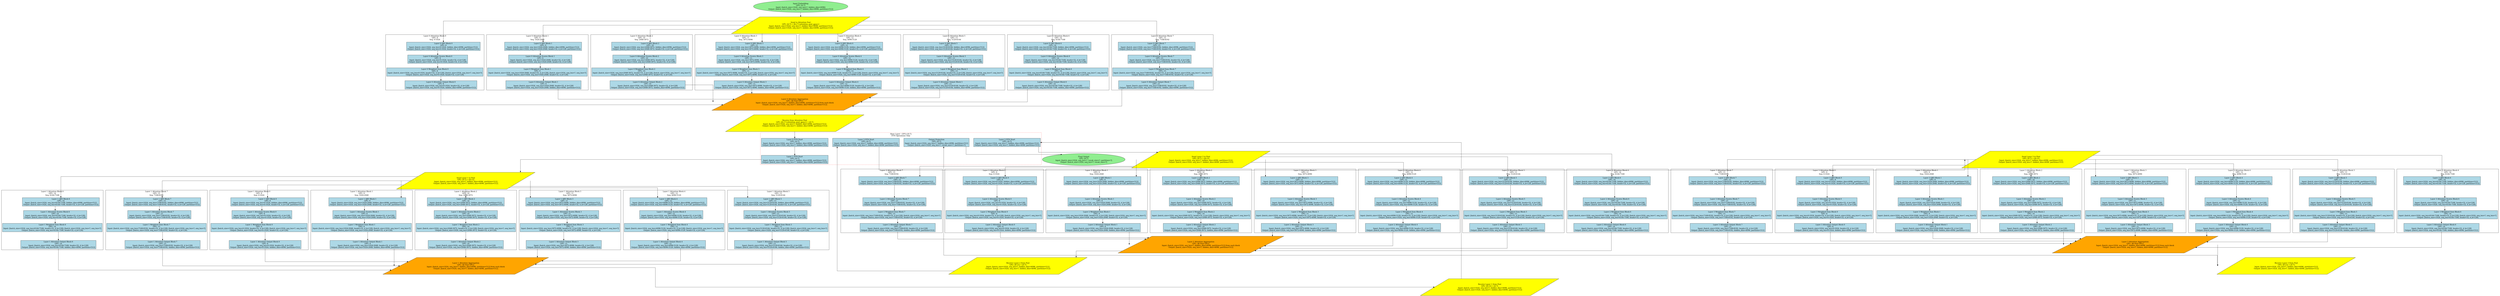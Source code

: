 // FA Pool 4-Layer Transformer\nSeq Len: 8192, Pool GPUs: 8
digraph fa_pool_transformer {
	graph [nodesep=0.5 rankdir=TB splines=ortho]
	node [fillcolor=lightblue shape=rectangle style=filled]
	input [label="Input Embedding\nGPU: [0-7]\nInput: [batch_size=1024, seq_len=?, hidden_dim=4096]\nOutput: [batch_size=1024, seq_len=?, hidden_dim=4096, partition=512]" fillcolor=lightgreen shape=ellipse]
	subgraph cluster_base {
		color=red label="Base Layer - GPUs [0-7]\nFFN Operations Only" style=dashed
		layer0_ffn_start [label="Layer 0 FFN Start\nGPU: [0-7]\nInput: [batch_size=1024, seq_len=?, hidden_dim=4096, partition=512]\nOutput: [batch_size=1024, seq_len=?, hidden_dim=4096, partition=512]"]
		layer1_ffn_start [label="Layer 1 FFN Start\nGPU: [0-7]\nInput: [batch_size=1024, seq_len=?, hidden_dim=4096, partition=512]\nOutput: [batch_size=1024, seq_len=?, hidden_dim=4096, partition=512]"]
		layer2_ffn_start [label="Layer 2 FFN Start\nGPU: [0-7]\nInput: [batch_size=1024, seq_len=?, hidden_dim=4096, partition=512]\nOutput: [batch_size=1024, seq_len=?, hidden_dim=4096, partition=512]"]
		layer3_ffn_start [label="Layer 3 FFN Start\nGPU: [0-7]\nInput: [batch_size=1024, seq_len=?, hidden_dim=4096, partition=512]\nOutput: [batch_size=1024, seq_len=?, hidden_dim=4096, partition=512]"]
		output_proj [label="Output Projection\nGPU: [0-7]\nInput: [batch_size=1024, seq_len=?, hidden_dim=4096, partition=512]\nOutput: [batch_size=1024, seq_len=?, vocab_size=?, partition=?]"]
	}
	send_to_pool [label="Send to Attention Pool\nGPU: [0-7] → [8-{7+attention_pool_gpus}]\nInput: [batch_size=1024, seq_len=?, hidden_dim=4096, partition=512]\nOutput: [batch_size=1024, seq_len=?, hidden_dim=4096, partition=512]" fillcolor=yellow shape=parallelogram]
	recv_from_pool [label="Receive from Attention Pool\nGPU: [8-{7+attention_pool_gpus}] → [0-7]\nInput: [batch_size=1024, seq_len=?, hidden_dim=4096, partition=512]\nOutput: [batch_size=1024, seq_len=?, hidden_dim=4096, partition=512]" fillcolor=yellow shape=parallelogram]
	subgraph cluster_layer0_attn_0 {
		label="Layer 0 Attention Block 0\nGPU: 8\nSeq: 0-1024"
		layer0_attn_qkv_0 [label="Layer 0 QKV Block 0\nGPU: 8\nInput: [batch_size=1024, seq_len=0-1024, hidden_dim=4096, partition=512]\nOutput: [batch_size=1024, seq_len=0-1024, heads=32, d_k=128, partition=512]"]
		layer0_attn_scores_0 [label="Layer 0 Attention Scores Block 0\nGPU: 8\nInput: [batch_size=1024, seq_len=0-1024, heads=32, d_k=128]\nOutput: [batch_size=1024, seq_len=0-1024, heads=32, d_k=128]"]
		layer0_attn_weighted_0 [label="Layer 0 Weighted Sum Block 0\nGPU: 8\nInput: [batch_size=1024, seq_len=0-1024, heads=32, d_k=128], [batch_size=1024, seq_len=?, seq_len=?]\nOutput: [batch_size=1024, seq_len=0-1024, heads=32, d_k=128]"]
		layer0_attn_out_0 [label="Layer 0 Attention Output Block 0\nGPU: 8\nInput: [batch_size=1024, seq_len=0-1024, heads=32, d_k=128]\nOutput: [batch_size=1024, seq_len=0-1024, hidden_dim=4096, partition=512]"]
	}
	subgraph cluster_layer0_attn_1 {
		label="Layer 0 Attention Block 1\nGPU: 9\nSeq: 1024-2048"
		layer0_attn_qkv_1 [label="Layer 0 QKV Block 1\nGPU: 9\nInput: [batch_size=1024, seq_len=1024-2048, hidden_dim=4096, partition=512]\nOutput: [batch_size=1024, seq_len=1024-2048, heads=32, d_k=128, partition=512]"]
		layer0_attn_scores_1 [label="Layer 0 Attention Scores Block 1\nGPU: 9\nInput: [batch_size=1024, seq_len=1024-2048, heads=32, d_k=128]\nOutput: [batch_size=1024, seq_len=1024-2048, heads=32, d_k=128]"]
		layer0_attn_weighted_1 [label="Layer 0 Weighted Sum Block 1\nGPU: 9\nInput: [batch_size=1024, seq_len=1024-2048, heads=32, d_k=128], [batch_size=1024, seq_len=?, seq_len=?]\nOutput: [batch_size=1024, seq_len=1024-2048, heads=32, d_k=128]"]
		layer0_attn_out_1 [label="Layer 0 Attention Output Block 1\nGPU: 9\nInput: [batch_size=1024, seq_len=1024-2048, heads=32, d_k=128]\nOutput: [batch_size=1024, seq_len=1024-2048, hidden_dim=4096, partition=512]"]
	}
	subgraph cluster_layer0_attn_2 {
		label="Layer 0 Attention Block 2\nGPU: 10\nSeq: 2048-3072"
		layer0_attn_qkv_2 [label="Layer 0 QKV Block 2\nGPU: 10\nInput: [batch_size=1024, seq_len=2048-3072, hidden_dim=4096, partition=512]\nOutput: [batch_size=1024, seq_len=2048-3072, heads=32, d_k=128, partition=512]"]
		layer0_attn_scores_2 [label="Layer 0 Attention Scores Block 2\nGPU: 10\nInput: [batch_size=1024, seq_len=2048-3072, heads=32, d_k=128]\nOutput: [batch_size=1024, seq_len=2048-3072, heads=32, d_k=128]"]
		layer0_attn_weighted_2 [label="Layer 0 Weighted Sum Block 2\nGPU: 10\nInput: [batch_size=1024, seq_len=2048-3072, heads=32, d_k=128], [batch_size=1024, seq_len=?, seq_len=?]\nOutput: [batch_size=1024, seq_len=2048-3072, heads=32, d_k=128]"]
		layer0_attn_out_2 [label="Layer 0 Attention Output Block 2\nGPU: 10\nInput: [batch_size=1024, seq_len=2048-3072, heads=32, d_k=128]\nOutput: [batch_size=1024, seq_len=2048-3072, hidden_dim=4096, partition=512]"]
	}
	subgraph cluster_layer0_attn_3 {
		label="Layer 0 Attention Block 3\nGPU: 11\nSeq: 3072-4096"
		layer0_attn_qkv_3 [label="Layer 0 QKV Block 3\nGPU: 11\nInput: [batch_size=1024, seq_len=3072-4096, hidden_dim=4096, partition=512]\nOutput: [batch_size=1024, seq_len=3072-4096, heads=32, d_k=128, partition=512]"]
		layer0_attn_scores_3 [label="Layer 0 Attention Scores Block 3\nGPU: 11\nInput: [batch_size=1024, seq_len=3072-4096, heads=32, d_k=128]\nOutput: [batch_size=1024, seq_len=3072-4096, heads=32, d_k=128]"]
		layer0_attn_weighted_3 [label="Layer 0 Weighted Sum Block 3\nGPU: 11\nInput: [batch_size=1024, seq_len=3072-4096, heads=32, d_k=128], [batch_size=1024, seq_len=?, seq_len=?]\nOutput: [batch_size=1024, seq_len=3072-4096, heads=32, d_k=128]"]
		layer0_attn_out_3 [label="Layer 0 Attention Output Block 3\nGPU: 11\nInput: [batch_size=1024, seq_len=3072-4096, heads=32, d_k=128]\nOutput: [batch_size=1024, seq_len=3072-4096, hidden_dim=4096, partition=512]"]
	}
	subgraph cluster_layer0_attn_4 {
		label="Layer 0 Attention Block 4\nGPU: 12\nSeq: 4096-5120"
		layer0_attn_qkv_4 [label="Layer 0 QKV Block 4\nGPU: 12\nInput: [batch_size=1024, seq_len=4096-5120, hidden_dim=4096, partition=512]\nOutput: [batch_size=1024, seq_len=4096-5120, heads=32, d_k=128, partition=512]"]
		layer0_attn_scores_4 [label="Layer 0 Attention Scores Block 4\nGPU: 12\nInput: [batch_size=1024, seq_len=4096-5120, heads=32, d_k=128]\nOutput: [batch_size=1024, seq_len=4096-5120, heads=32, d_k=128]"]
		layer0_attn_weighted_4 [label="Layer 0 Weighted Sum Block 4\nGPU: 12\nInput: [batch_size=1024, seq_len=4096-5120, heads=32, d_k=128], [batch_size=1024, seq_len=?, seq_len=?]\nOutput: [batch_size=1024, seq_len=4096-5120, heads=32, d_k=128]"]
		layer0_attn_out_4 [label="Layer 0 Attention Output Block 4\nGPU: 12\nInput: [batch_size=1024, seq_len=4096-5120, heads=32, d_k=128]\nOutput: [batch_size=1024, seq_len=4096-5120, hidden_dim=4096, partition=512]"]
	}
	subgraph cluster_layer0_attn_5 {
		label="Layer 0 Attention Block 5\nGPU: 13\nSeq: 5120-6144"
		layer0_attn_qkv_5 [label="Layer 0 QKV Block 5\nGPU: 13\nInput: [batch_size=1024, seq_len=5120-6144, hidden_dim=4096, partition=512]\nOutput: [batch_size=1024, seq_len=5120-6144, heads=32, d_k=128, partition=512]"]
		layer0_attn_scores_5 [label="Layer 0 Attention Scores Block 5\nGPU: 13\nInput: [batch_size=1024, seq_len=5120-6144, heads=32, d_k=128]\nOutput: [batch_size=1024, seq_len=5120-6144, heads=32, d_k=128]"]
		layer0_attn_weighted_5 [label="Layer 0 Weighted Sum Block 5\nGPU: 13\nInput: [batch_size=1024, seq_len=5120-6144, heads=32, d_k=128], [batch_size=1024, seq_len=?, seq_len=?]\nOutput: [batch_size=1024, seq_len=5120-6144, heads=32, d_k=128]"]
		layer0_attn_out_5 [label="Layer 0 Attention Output Block 5\nGPU: 13\nInput: [batch_size=1024, seq_len=5120-6144, heads=32, d_k=128]\nOutput: [batch_size=1024, seq_len=5120-6144, hidden_dim=4096, partition=512]"]
	}
	subgraph cluster_layer0_attn_6 {
		label="Layer 0 Attention Block 6\nGPU: 14\nSeq: 6144-7168"
		layer0_attn_qkv_6 [label="Layer 0 QKV Block 6\nGPU: 14\nInput: [batch_size=1024, seq_len=6144-7168, hidden_dim=4096, partition=512]\nOutput: [batch_size=1024, seq_len=6144-7168, heads=32, d_k=128, partition=512]"]
		layer0_attn_scores_6 [label="Layer 0 Attention Scores Block 6\nGPU: 14\nInput: [batch_size=1024, seq_len=6144-7168, heads=32, d_k=128]\nOutput: [batch_size=1024, seq_len=6144-7168, heads=32, d_k=128]"]
		layer0_attn_weighted_6 [label="Layer 0 Weighted Sum Block 6\nGPU: 14\nInput: [batch_size=1024, seq_len=6144-7168, heads=32, d_k=128], [batch_size=1024, seq_len=?, seq_len=?]\nOutput: [batch_size=1024, seq_len=6144-7168, heads=32, d_k=128]"]
		layer0_attn_out_6 [label="Layer 0 Attention Output Block 6\nGPU: 14\nInput: [batch_size=1024, seq_len=6144-7168, heads=32, d_k=128]\nOutput: [batch_size=1024, seq_len=6144-7168, hidden_dim=4096, partition=512]"]
	}
	subgraph cluster_layer0_attn_7 {
		label="Layer 0 Attention Block 7\nGPU: 15\nSeq: 7168-8192"
		layer0_attn_qkv_7 [label="Layer 0 QKV Block 7\nGPU: 15\nInput: [batch_size=1024, seq_len=7168-8192, hidden_dim=4096, partition=512]\nOutput: [batch_size=1024, seq_len=7168-8192, heads=32, d_k=128, partition=512]"]
		layer0_attn_scores_7 [label="Layer 0 Attention Scores Block 7\nGPU: 15\nInput: [batch_size=1024, seq_len=7168-8192, heads=32, d_k=128]\nOutput: [batch_size=1024, seq_len=7168-8192, heads=32, d_k=128]"]
		layer0_attn_weighted_7 [label="Layer 0 Weighted Sum Block 7\nGPU: 15\nInput: [batch_size=1024, seq_len=7168-8192, heads=32, d_k=128], [batch_size=1024, seq_len=?, seq_len=?]\nOutput: [batch_size=1024, seq_len=7168-8192, heads=32, d_k=128]"]
		layer0_attn_out_7 [label="Layer 0 Attention Output Block 7\nGPU: 15\nInput: [batch_size=1024, seq_len=7168-8192, heads=32, d_k=128]\nOutput: [batch_size=1024, seq_len=7168-8192, hidden_dim=4096, partition=512]"]
	}
	layer0_attn_aggregate [label="Layer 0 Attention Aggregation\nGPU: All Pool GPUs\nInput: [batch_size=1024, seq_len=?, hidden_dim=4096, partition=512] from each block\nOutput: [batch_size=1024, seq_len=?, hidden_dim=4096, partition=512]" fillcolor=orange shape=parallelogram]
	send_to_pool_1 [label="Send Layer 1 to Pool\nGPU: [0-7] → [8-15]\nInput: [batch_size=1024, seq_len=?, hidden_dim=4096, partition=512]\nOutput: [batch_size=1024, seq_len=?, hidden_dim=4096, partition=512]" fillcolor=yellow shape=parallelogram]
	subgraph cluster_layer1_attn_0 {
		label="Layer 1 Attention Block 0\nGPU: 8\nSeq: 0-1024"
		layer1_attn_qkv_0 [label="Layer 1 QKV Block 0\nGPU: 8\nInput: [batch_size=1024, seq_len=0-1024, hidden_dim=4096, partition=512]\nOutput: [batch_size=1024, seq_len=0-1024, heads=32, d_k=128, partition=512]"]
		layer1_attn_scores_0 [label="Layer 1 Attention Scores Block 0\nGPU: 8\nInput: [batch_size=1024, seq_len=0-1024, heads=32, d_k=128]\nOutput: [batch_size=1024, seq_len=0-1024, heads=32, d_k=128]"]
		layer1_attn_weighted_0 [label="Layer 1 Weighted Sum Block 0\nGPU: 8\nInput: [batch_size=1024, seq_len=0-1024, heads=32, d_k=128], [batch_size=1024, seq_len=?, seq_len=?]\nOutput: [batch_size=1024, seq_len=0-1024, heads=32, d_k=128]"]
		layer1_attn_out_0 [label="Layer 1 Attention Output Block 0\nGPU: 8\nInput: [batch_size=1024, seq_len=0-1024, heads=32, d_k=128]\nOutput: [batch_size=1024, seq_len=0-1024, hidden_dim=4096, partition=512]"]
	}
	subgraph cluster_layer1_attn_1 {
		label="Layer 1 Attention Block 1\nGPU: 9\nSeq: 1024-2048"
		layer1_attn_qkv_1 [label="Layer 1 QKV Block 1\nGPU: 9\nInput: [batch_size=1024, seq_len=1024-2048, hidden_dim=4096, partition=512]\nOutput: [batch_size=1024, seq_len=1024-2048, heads=32, d_k=128, partition=512]"]
		layer1_attn_scores_1 [label="Layer 1 Attention Scores Block 1\nGPU: 9\nInput: [batch_size=1024, seq_len=1024-2048, heads=32, d_k=128]\nOutput: [batch_size=1024, seq_len=1024-2048, heads=32, d_k=128]"]
		layer1_attn_weighted_1 [label="Layer 1 Weighted Sum Block 1\nGPU: 9\nInput: [batch_size=1024, seq_len=1024-2048, heads=32, d_k=128], [batch_size=1024, seq_len=?, seq_len=?]\nOutput: [batch_size=1024, seq_len=1024-2048, heads=32, d_k=128]"]
		layer1_attn_out_1 [label="Layer 1 Attention Output Block 1\nGPU: 9\nInput: [batch_size=1024, seq_len=1024-2048, heads=32, d_k=128]\nOutput: [batch_size=1024, seq_len=1024-2048, hidden_dim=4096, partition=512]"]
	}
	subgraph cluster_layer1_attn_2 {
		label="Layer 1 Attention Block 2\nGPU: 10\nSeq: 2048-3072"
		layer1_attn_qkv_2 [label="Layer 1 QKV Block 2\nGPU: 10\nInput: [batch_size=1024, seq_len=2048-3072, hidden_dim=4096, partition=512]\nOutput: [batch_size=1024, seq_len=2048-3072, heads=32, d_k=128, partition=512]"]
		layer1_attn_scores_2 [label="Layer 1 Attention Scores Block 2\nGPU: 10\nInput: [batch_size=1024, seq_len=2048-3072, heads=32, d_k=128]\nOutput: [batch_size=1024, seq_len=2048-3072, heads=32, d_k=128]"]
		layer1_attn_weighted_2 [label="Layer 1 Weighted Sum Block 2\nGPU: 10\nInput: [batch_size=1024, seq_len=2048-3072, heads=32, d_k=128], [batch_size=1024, seq_len=?, seq_len=?]\nOutput: [batch_size=1024, seq_len=2048-3072, heads=32, d_k=128]"]
		layer1_attn_out_2 [label="Layer 1 Attention Output Block 2\nGPU: 10\nInput: [batch_size=1024, seq_len=2048-3072, heads=32, d_k=128]\nOutput: [batch_size=1024, seq_len=2048-3072, hidden_dim=4096, partition=512]"]
	}
	subgraph cluster_layer1_attn_3 {
		label="Layer 1 Attention Block 3\nGPU: 11\nSeq: 3072-4096"
		layer1_attn_qkv_3 [label="Layer 1 QKV Block 3\nGPU: 11\nInput: [batch_size=1024, seq_len=3072-4096, hidden_dim=4096, partition=512]\nOutput: [batch_size=1024, seq_len=3072-4096, heads=32, d_k=128, partition=512]"]
		layer1_attn_scores_3 [label="Layer 1 Attention Scores Block 3\nGPU: 11\nInput: [batch_size=1024, seq_len=3072-4096, heads=32, d_k=128]\nOutput: [batch_size=1024, seq_len=3072-4096, heads=32, d_k=128]"]
		layer1_attn_weighted_3 [label="Layer 1 Weighted Sum Block 3\nGPU: 11\nInput: [batch_size=1024, seq_len=3072-4096, heads=32, d_k=128], [batch_size=1024, seq_len=?, seq_len=?]\nOutput: [batch_size=1024, seq_len=3072-4096, heads=32, d_k=128]"]
		layer1_attn_out_3 [label="Layer 1 Attention Output Block 3\nGPU: 11\nInput: [batch_size=1024, seq_len=3072-4096, heads=32, d_k=128]\nOutput: [batch_size=1024, seq_len=3072-4096, hidden_dim=4096, partition=512]"]
	}
	subgraph cluster_layer1_attn_4 {
		label="Layer 1 Attention Block 4\nGPU: 12\nSeq: 4096-5120"
		layer1_attn_qkv_4 [label="Layer 1 QKV Block 4\nGPU: 12\nInput: [batch_size=1024, seq_len=4096-5120, hidden_dim=4096, partition=512]\nOutput: [batch_size=1024, seq_len=4096-5120, heads=32, d_k=128, partition=512]"]
		layer1_attn_scores_4 [label="Layer 1 Attention Scores Block 4\nGPU: 12\nInput: [batch_size=1024, seq_len=4096-5120, heads=32, d_k=128]\nOutput: [batch_size=1024, seq_len=4096-5120, heads=32, d_k=128]"]
		layer1_attn_weighted_4 [label="Layer 1 Weighted Sum Block 4\nGPU: 12\nInput: [batch_size=1024, seq_len=4096-5120, heads=32, d_k=128], [batch_size=1024, seq_len=?, seq_len=?]\nOutput: [batch_size=1024, seq_len=4096-5120, heads=32, d_k=128]"]
		layer1_attn_out_4 [label="Layer 1 Attention Output Block 4\nGPU: 12\nInput: [batch_size=1024, seq_len=4096-5120, heads=32, d_k=128]\nOutput: [batch_size=1024, seq_len=4096-5120, hidden_dim=4096, partition=512]"]
	}
	subgraph cluster_layer1_attn_5 {
		label="Layer 1 Attention Block 5\nGPU: 13\nSeq: 5120-6144"
		layer1_attn_qkv_5 [label="Layer 1 QKV Block 5\nGPU: 13\nInput: [batch_size=1024, seq_len=5120-6144, hidden_dim=4096, partition=512]\nOutput: [batch_size=1024, seq_len=5120-6144, heads=32, d_k=128, partition=512]"]
		layer1_attn_scores_5 [label="Layer 1 Attention Scores Block 5\nGPU: 13\nInput: [batch_size=1024, seq_len=5120-6144, heads=32, d_k=128]\nOutput: [batch_size=1024, seq_len=5120-6144, heads=32, d_k=128]"]
		layer1_attn_weighted_5 [label="Layer 1 Weighted Sum Block 5\nGPU: 13\nInput: [batch_size=1024, seq_len=5120-6144, heads=32, d_k=128], [batch_size=1024, seq_len=?, seq_len=?]\nOutput: [batch_size=1024, seq_len=5120-6144, heads=32, d_k=128]"]
		layer1_attn_out_5 [label="Layer 1 Attention Output Block 5\nGPU: 13\nInput: [batch_size=1024, seq_len=5120-6144, heads=32, d_k=128]\nOutput: [batch_size=1024, seq_len=5120-6144, hidden_dim=4096, partition=512]"]
	}
	subgraph cluster_layer1_attn_6 {
		label="Layer 1 Attention Block 6\nGPU: 14\nSeq: 6144-7168"
		layer1_attn_qkv_6 [label="Layer 1 QKV Block 6\nGPU: 14\nInput: [batch_size=1024, seq_len=6144-7168, hidden_dim=4096, partition=512]\nOutput: [batch_size=1024, seq_len=6144-7168, heads=32, d_k=128, partition=512]"]
		layer1_attn_scores_6 [label="Layer 1 Attention Scores Block 6\nGPU: 14\nInput: [batch_size=1024, seq_len=6144-7168, heads=32, d_k=128]\nOutput: [batch_size=1024, seq_len=6144-7168, heads=32, d_k=128]"]
		layer1_attn_weighted_6 [label="Layer 1 Weighted Sum Block 6\nGPU: 14\nInput: [batch_size=1024, seq_len=6144-7168, heads=32, d_k=128], [batch_size=1024, seq_len=?, seq_len=?]\nOutput: [batch_size=1024, seq_len=6144-7168, heads=32, d_k=128]"]
		layer1_attn_out_6 [label="Layer 1 Attention Output Block 6\nGPU: 14\nInput: [batch_size=1024, seq_len=6144-7168, heads=32, d_k=128]\nOutput: [batch_size=1024, seq_len=6144-7168, hidden_dim=4096, partition=512]"]
	}
	subgraph cluster_layer1_attn_7 {
		label="Layer 1 Attention Block 7\nGPU: 15\nSeq: 7168-8192"
		layer1_attn_qkv_7 [label="Layer 1 QKV Block 7\nGPU: 15\nInput: [batch_size=1024, seq_len=7168-8192, hidden_dim=4096, partition=512]\nOutput: [batch_size=1024, seq_len=7168-8192, heads=32, d_k=128, partition=512]"]
		layer1_attn_scores_7 [label="Layer 1 Attention Scores Block 7\nGPU: 15\nInput: [batch_size=1024, seq_len=7168-8192, heads=32, d_k=128]\nOutput: [batch_size=1024, seq_len=7168-8192, heads=32, d_k=128]"]
		layer1_attn_weighted_7 [label="Layer 1 Weighted Sum Block 7\nGPU: 15\nInput: [batch_size=1024, seq_len=7168-8192, heads=32, d_k=128], [batch_size=1024, seq_len=?, seq_len=?]\nOutput: [batch_size=1024, seq_len=7168-8192, heads=32, d_k=128]"]
		layer1_attn_out_7 [label="Layer 1 Attention Output Block 7\nGPU: 15\nInput: [batch_size=1024, seq_len=7168-8192, heads=32, d_k=128]\nOutput: [batch_size=1024, seq_len=7168-8192, hidden_dim=4096, partition=512]"]
	}
	layer1_attn_aggregate [label="Layer 1 Attention Aggregation\nGPU: All Pool GPUs\nInput: [batch_size=1024, seq_len=?, hidden_dim=4096, partition=512] from each block\nOutput: [batch_size=1024, seq_len=?, hidden_dim=4096, partition=512]" fillcolor=orange shape=parallelogram]
	recv_from_pool_1 [label="Receive Layer 1 from Pool\nGPU: [8-15] → [0-7]\nInput: [batch_size=1024, seq_len=?, hidden_dim=4096, partition=512]\nOutput: [batch_size=1024, seq_len=?, hidden_dim=4096, partition=512]" fillcolor=yellow shape=parallelogram]
	send_to_pool_2 [label="Send Layer 2 to Pool\nGPU: [0-7] → [8-15]\nInput: [batch_size=1024, seq_len=?, hidden_dim=4096, partition=512]\nOutput: [batch_size=1024, seq_len=?, hidden_dim=4096, partition=512]" fillcolor=yellow shape=parallelogram]
	subgraph cluster_layer2_attn_0 {
		label="Layer 2 Attention Block 0\nGPU: 8\nSeq: 0-1024"
		layer2_attn_qkv_0 [label="Layer 2 QKV Block 0\nGPU: 8\nInput: [batch_size=1024, seq_len=0-1024, hidden_dim=4096, partition=512]\nOutput: [batch_size=1024, seq_len=0-1024, heads=32, d_k=128, partition=512]"]
		layer2_attn_scores_0 [label="Layer 2 Attention Scores Block 0\nGPU: 8\nInput: [batch_size=1024, seq_len=0-1024, heads=32, d_k=128]\nOutput: [batch_size=1024, seq_len=0-1024, heads=32, d_k=128]"]
		layer2_attn_weighted_0 [label="Layer 2 Weighted Sum Block 0\nGPU: 8\nInput: [batch_size=1024, seq_len=0-1024, heads=32, d_k=128], [batch_size=1024, seq_len=?, seq_len=?]\nOutput: [batch_size=1024, seq_len=0-1024, heads=32, d_k=128]"]
		layer2_attn_out_0 [label="Layer 2 Attention Output Block 0\nGPU: 8\nInput: [batch_size=1024, seq_len=0-1024, heads=32, d_k=128]\nOutput: [batch_size=1024, seq_len=0-1024, hidden_dim=4096, partition=512]"]
	}
	subgraph cluster_layer2_attn_1 {
		label="Layer 2 Attention Block 1\nGPU: 9\nSeq: 1024-2048"
		layer2_attn_qkv_1 [label="Layer 2 QKV Block 1\nGPU: 9\nInput: [batch_size=1024, seq_len=1024-2048, hidden_dim=4096, partition=512]\nOutput: [batch_size=1024, seq_len=1024-2048, heads=32, d_k=128, partition=512]"]
		layer2_attn_scores_1 [label="Layer 2 Attention Scores Block 1\nGPU: 9\nInput: [batch_size=1024, seq_len=1024-2048, heads=32, d_k=128]\nOutput: [batch_size=1024, seq_len=1024-2048, heads=32, d_k=128]"]
		layer2_attn_weighted_1 [label="Layer 2 Weighted Sum Block 1\nGPU: 9\nInput: [batch_size=1024, seq_len=1024-2048, heads=32, d_k=128], [batch_size=1024, seq_len=?, seq_len=?]\nOutput: [batch_size=1024, seq_len=1024-2048, heads=32, d_k=128]"]
		layer2_attn_out_1 [label="Layer 2 Attention Output Block 1\nGPU: 9\nInput: [batch_size=1024, seq_len=1024-2048, heads=32, d_k=128]\nOutput: [batch_size=1024, seq_len=1024-2048, hidden_dim=4096, partition=512]"]
	}
	subgraph cluster_layer2_attn_2 {
		label="Layer 2 Attention Block 2\nGPU: 10\nSeq: 2048-3072"
		layer2_attn_qkv_2 [label="Layer 2 QKV Block 2\nGPU: 10\nInput: [batch_size=1024, seq_len=2048-3072, hidden_dim=4096, partition=512]\nOutput: [batch_size=1024, seq_len=2048-3072, heads=32, d_k=128, partition=512]"]
		layer2_attn_scores_2 [label="Layer 2 Attention Scores Block 2\nGPU: 10\nInput: [batch_size=1024, seq_len=2048-3072, heads=32, d_k=128]\nOutput: [batch_size=1024, seq_len=2048-3072, heads=32, d_k=128]"]
		layer2_attn_weighted_2 [label="Layer 2 Weighted Sum Block 2\nGPU: 10\nInput: [batch_size=1024, seq_len=2048-3072, heads=32, d_k=128], [batch_size=1024, seq_len=?, seq_len=?]\nOutput: [batch_size=1024, seq_len=2048-3072, heads=32, d_k=128]"]
		layer2_attn_out_2 [label="Layer 2 Attention Output Block 2\nGPU: 10\nInput: [batch_size=1024, seq_len=2048-3072, heads=32, d_k=128]\nOutput: [batch_size=1024, seq_len=2048-3072, hidden_dim=4096, partition=512]"]
	}
	subgraph cluster_layer2_attn_3 {
		label="Layer 2 Attention Block 3\nGPU: 11\nSeq: 3072-4096"
		layer2_attn_qkv_3 [label="Layer 2 QKV Block 3\nGPU: 11\nInput: [batch_size=1024, seq_len=3072-4096, hidden_dim=4096, partition=512]\nOutput: [batch_size=1024, seq_len=3072-4096, heads=32, d_k=128, partition=512]"]
		layer2_attn_scores_3 [label="Layer 2 Attention Scores Block 3\nGPU: 11\nInput: [batch_size=1024, seq_len=3072-4096, heads=32, d_k=128]\nOutput: [batch_size=1024, seq_len=3072-4096, heads=32, d_k=128]"]
		layer2_attn_weighted_3 [label="Layer 2 Weighted Sum Block 3\nGPU: 11\nInput: [batch_size=1024, seq_len=3072-4096, heads=32, d_k=128], [batch_size=1024, seq_len=?, seq_len=?]\nOutput: [batch_size=1024, seq_len=3072-4096, heads=32, d_k=128]"]
		layer2_attn_out_3 [label="Layer 2 Attention Output Block 3\nGPU: 11\nInput: [batch_size=1024, seq_len=3072-4096, heads=32, d_k=128]\nOutput: [batch_size=1024, seq_len=3072-4096, hidden_dim=4096, partition=512]"]
	}
	subgraph cluster_layer2_attn_4 {
		label="Layer 2 Attention Block 4\nGPU: 12\nSeq: 4096-5120"
		layer2_attn_qkv_4 [label="Layer 2 QKV Block 4\nGPU: 12\nInput: [batch_size=1024, seq_len=4096-5120, hidden_dim=4096, partition=512]\nOutput: [batch_size=1024, seq_len=4096-5120, heads=32, d_k=128, partition=512]"]
		layer2_attn_scores_4 [label="Layer 2 Attention Scores Block 4\nGPU: 12\nInput: [batch_size=1024, seq_len=4096-5120, heads=32, d_k=128]\nOutput: [batch_size=1024, seq_len=4096-5120, heads=32, d_k=128]"]
		layer2_attn_weighted_4 [label="Layer 2 Weighted Sum Block 4\nGPU: 12\nInput: [batch_size=1024, seq_len=4096-5120, heads=32, d_k=128], [batch_size=1024, seq_len=?, seq_len=?]\nOutput: [batch_size=1024, seq_len=4096-5120, heads=32, d_k=128]"]
		layer2_attn_out_4 [label="Layer 2 Attention Output Block 4\nGPU: 12\nInput: [batch_size=1024, seq_len=4096-5120, heads=32, d_k=128]\nOutput: [batch_size=1024, seq_len=4096-5120, hidden_dim=4096, partition=512]"]
	}
	subgraph cluster_layer2_attn_5 {
		label="Layer 2 Attention Block 5\nGPU: 13\nSeq: 5120-6144"
		layer2_attn_qkv_5 [label="Layer 2 QKV Block 5\nGPU: 13\nInput: [batch_size=1024, seq_len=5120-6144, hidden_dim=4096, partition=512]\nOutput: [batch_size=1024, seq_len=5120-6144, heads=32, d_k=128, partition=512]"]
		layer2_attn_scores_5 [label="Layer 2 Attention Scores Block 5\nGPU: 13\nInput: [batch_size=1024, seq_len=5120-6144, heads=32, d_k=128]\nOutput: [batch_size=1024, seq_len=5120-6144, heads=32, d_k=128]"]
		layer2_attn_weighted_5 [label="Layer 2 Weighted Sum Block 5\nGPU: 13\nInput: [batch_size=1024, seq_len=5120-6144, heads=32, d_k=128], [batch_size=1024, seq_len=?, seq_len=?]\nOutput: [batch_size=1024, seq_len=5120-6144, heads=32, d_k=128]"]
		layer2_attn_out_5 [label="Layer 2 Attention Output Block 5\nGPU: 13\nInput: [batch_size=1024, seq_len=5120-6144, heads=32, d_k=128]\nOutput: [batch_size=1024, seq_len=5120-6144, hidden_dim=4096, partition=512]"]
	}
	subgraph cluster_layer2_attn_6 {
		label="Layer 2 Attention Block 6\nGPU: 14\nSeq: 6144-7168"
		layer2_attn_qkv_6 [label="Layer 2 QKV Block 6\nGPU: 14\nInput: [batch_size=1024, seq_len=6144-7168, hidden_dim=4096, partition=512]\nOutput: [batch_size=1024, seq_len=6144-7168, heads=32, d_k=128, partition=512]"]
		layer2_attn_scores_6 [label="Layer 2 Attention Scores Block 6\nGPU: 14\nInput: [batch_size=1024, seq_len=6144-7168, heads=32, d_k=128]\nOutput: [batch_size=1024, seq_len=6144-7168, heads=32, d_k=128]"]
		layer2_attn_weighted_6 [label="Layer 2 Weighted Sum Block 6\nGPU: 14\nInput: [batch_size=1024, seq_len=6144-7168, heads=32, d_k=128], [batch_size=1024, seq_len=?, seq_len=?]\nOutput: [batch_size=1024, seq_len=6144-7168, heads=32, d_k=128]"]
		layer2_attn_out_6 [label="Layer 2 Attention Output Block 6\nGPU: 14\nInput: [batch_size=1024, seq_len=6144-7168, heads=32, d_k=128]\nOutput: [batch_size=1024, seq_len=6144-7168, hidden_dim=4096, partition=512]"]
	}
	subgraph cluster_layer2_attn_7 {
		label="Layer 2 Attention Block 7\nGPU: 15\nSeq: 7168-8192"
		layer2_attn_qkv_7 [label="Layer 2 QKV Block 7\nGPU: 15\nInput: [batch_size=1024, seq_len=7168-8192, hidden_dim=4096, partition=512]\nOutput: [batch_size=1024, seq_len=7168-8192, heads=32, d_k=128, partition=512]"]
		layer2_attn_scores_7 [label="Layer 2 Attention Scores Block 7\nGPU: 15\nInput: [batch_size=1024, seq_len=7168-8192, heads=32, d_k=128]\nOutput: [batch_size=1024, seq_len=7168-8192, heads=32, d_k=128]"]
		layer2_attn_weighted_7 [label="Layer 2 Weighted Sum Block 7\nGPU: 15\nInput: [batch_size=1024, seq_len=7168-8192, heads=32, d_k=128], [batch_size=1024, seq_len=?, seq_len=?]\nOutput: [batch_size=1024, seq_len=7168-8192, heads=32, d_k=128]"]
		layer2_attn_out_7 [label="Layer 2 Attention Output Block 7\nGPU: 15\nInput: [batch_size=1024, seq_len=7168-8192, heads=32, d_k=128]\nOutput: [batch_size=1024, seq_len=7168-8192, hidden_dim=4096, partition=512]"]
	}
	layer2_attn_aggregate [label="Layer 2 Attention Aggregation\nGPU: All Pool GPUs\nInput: [batch_size=1024, seq_len=?, hidden_dim=4096, partition=512] from each block\nOutput: [batch_size=1024, seq_len=?, hidden_dim=4096, partition=512]" fillcolor=orange shape=parallelogram]
	recv_from_pool_2 [label="Receive Layer 2 from Pool\nGPU: [8-15] → [0-7]\nInput: [batch_size=1024, seq_len=?, hidden_dim=4096, partition=512]\nOutput: [batch_size=1024, seq_len=?, hidden_dim=4096, partition=512]" fillcolor=yellow shape=parallelogram]
	send_to_pool_3 [label="Send Layer 3 to Pool\nGPU: [0-7] → [8-15]\nInput: [batch_size=1024, seq_len=?, hidden_dim=4096, partition=512]\nOutput: [batch_size=1024, seq_len=?, hidden_dim=4096, partition=512]" fillcolor=yellow shape=parallelogram]
	subgraph cluster_layer3_attn_0 {
		label="Layer 3 Attention Block 0\nGPU: 8\nSeq: 0-1024"
		layer3_attn_qkv_0 [label="Layer 3 QKV Block 0\nGPU: 8\nInput: [batch_size=1024, seq_len=0-1024, hidden_dim=4096, partition=512]\nOutput: [batch_size=1024, seq_len=0-1024, heads=32, d_k=128, partition=512]"]
		layer3_attn_scores_0 [label="Layer 3 Attention Scores Block 0\nGPU: 8\nInput: [batch_size=1024, seq_len=0-1024, heads=32, d_k=128]\nOutput: [batch_size=1024, seq_len=0-1024, heads=32, d_k=128]"]
		layer3_attn_weighted_0 [label="Layer 3 Weighted Sum Block 0\nGPU: 8\nInput: [batch_size=1024, seq_len=0-1024, heads=32, d_k=128], [batch_size=1024, seq_len=?, seq_len=?]\nOutput: [batch_size=1024, seq_len=0-1024, heads=32, d_k=128]"]
		layer3_attn_out_0 [label="Layer 3 Attention Output Block 0\nGPU: 8\nInput: [batch_size=1024, seq_len=0-1024, heads=32, d_k=128]\nOutput: [batch_size=1024, seq_len=0-1024, hidden_dim=4096, partition=512]"]
	}
	subgraph cluster_layer3_attn_1 {
		label="Layer 3 Attention Block 1\nGPU: 9\nSeq: 1024-2048"
		layer3_attn_qkv_1 [label="Layer 3 QKV Block 1\nGPU: 9\nInput: [batch_size=1024, seq_len=1024-2048, hidden_dim=4096, partition=512]\nOutput: [batch_size=1024, seq_len=1024-2048, heads=32, d_k=128, partition=512]"]
		layer3_attn_scores_1 [label="Layer 3 Attention Scores Block 1\nGPU: 9\nInput: [batch_size=1024, seq_len=1024-2048, heads=32, d_k=128]\nOutput: [batch_size=1024, seq_len=1024-2048, heads=32, d_k=128]"]
		layer3_attn_weighted_1 [label="Layer 3 Weighted Sum Block 1\nGPU: 9\nInput: [batch_size=1024, seq_len=1024-2048, heads=32, d_k=128], [batch_size=1024, seq_len=?, seq_len=?]\nOutput: [batch_size=1024, seq_len=1024-2048, heads=32, d_k=128]"]
		layer3_attn_out_1 [label="Layer 3 Attention Output Block 1\nGPU: 9\nInput: [batch_size=1024, seq_len=1024-2048, heads=32, d_k=128]\nOutput: [batch_size=1024, seq_len=1024-2048, hidden_dim=4096, partition=512]"]
	}
	subgraph cluster_layer3_attn_2 {
		label="Layer 3 Attention Block 2\nGPU: 10\nSeq: 2048-3072"
		layer3_attn_qkv_2 [label="Layer 3 QKV Block 2\nGPU: 10\nInput: [batch_size=1024, seq_len=2048-3072, hidden_dim=4096, partition=512]\nOutput: [batch_size=1024, seq_len=2048-3072, heads=32, d_k=128, partition=512]"]
		layer3_attn_scores_2 [label="Layer 3 Attention Scores Block 2\nGPU: 10\nInput: [batch_size=1024, seq_len=2048-3072, heads=32, d_k=128]\nOutput: [batch_size=1024, seq_len=2048-3072, heads=32, d_k=128]"]
		layer3_attn_weighted_2 [label="Layer 3 Weighted Sum Block 2\nGPU: 10\nInput: [batch_size=1024, seq_len=2048-3072, heads=32, d_k=128], [batch_size=1024, seq_len=?, seq_len=?]\nOutput: [batch_size=1024, seq_len=2048-3072, heads=32, d_k=128]"]
		layer3_attn_out_2 [label="Layer 3 Attention Output Block 2\nGPU: 10\nInput: [batch_size=1024, seq_len=2048-3072, heads=32, d_k=128]\nOutput: [batch_size=1024, seq_len=2048-3072, hidden_dim=4096, partition=512]"]
	}
	subgraph cluster_layer3_attn_3 {
		label="Layer 3 Attention Block 3\nGPU: 11\nSeq: 3072-4096"
		layer3_attn_qkv_3 [label="Layer 3 QKV Block 3\nGPU: 11\nInput: [batch_size=1024, seq_len=3072-4096, hidden_dim=4096, partition=512]\nOutput: [batch_size=1024, seq_len=3072-4096, heads=32, d_k=128, partition=512]"]
		layer3_attn_scores_3 [label="Layer 3 Attention Scores Block 3\nGPU: 11\nInput: [batch_size=1024, seq_len=3072-4096, heads=32, d_k=128]\nOutput: [batch_size=1024, seq_len=3072-4096, heads=32, d_k=128]"]
		layer3_attn_weighted_3 [label="Layer 3 Weighted Sum Block 3\nGPU: 11\nInput: [batch_size=1024, seq_len=3072-4096, heads=32, d_k=128], [batch_size=1024, seq_len=?, seq_len=?]\nOutput: [batch_size=1024, seq_len=3072-4096, heads=32, d_k=128]"]
		layer3_attn_out_3 [label="Layer 3 Attention Output Block 3\nGPU: 11\nInput: [batch_size=1024, seq_len=3072-4096, heads=32, d_k=128]\nOutput: [batch_size=1024, seq_len=3072-4096, hidden_dim=4096, partition=512]"]
	}
	subgraph cluster_layer3_attn_4 {
		label="Layer 3 Attention Block 4\nGPU: 12\nSeq: 4096-5120"
		layer3_attn_qkv_4 [label="Layer 3 QKV Block 4\nGPU: 12\nInput: [batch_size=1024, seq_len=4096-5120, hidden_dim=4096, partition=512]\nOutput: [batch_size=1024, seq_len=4096-5120, heads=32, d_k=128, partition=512]"]
		layer3_attn_scores_4 [label="Layer 3 Attention Scores Block 4\nGPU: 12\nInput: [batch_size=1024, seq_len=4096-5120, heads=32, d_k=128]\nOutput: [batch_size=1024, seq_len=4096-5120, heads=32, d_k=128]"]
		layer3_attn_weighted_4 [label="Layer 3 Weighted Sum Block 4\nGPU: 12\nInput: [batch_size=1024, seq_len=4096-5120, heads=32, d_k=128], [batch_size=1024, seq_len=?, seq_len=?]\nOutput: [batch_size=1024, seq_len=4096-5120, heads=32, d_k=128]"]
		layer3_attn_out_4 [label="Layer 3 Attention Output Block 4\nGPU: 12\nInput: [batch_size=1024, seq_len=4096-5120, heads=32, d_k=128]\nOutput: [batch_size=1024, seq_len=4096-5120, hidden_dim=4096, partition=512]"]
	}
	subgraph cluster_layer3_attn_5 {
		label="Layer 3 Attention Block 5\nGPU: 13\nSeq: 5120-6144"
		layer3_attn_qkv_5 [label="Layer 3 QKV Block 5\nGPU: 13\nInput: [batch_size=1024, seq_len=5120-6144, hidden_dim=4096, partition=512]\nOutput: [batch_size=1024, seq_len=5120-6144, heads=32, d_k=128, partition=512]"]
		layer3_attn_scores_5 [label="Layer 3 Attention Scores Block 5\nGPU: 13\nInput: [batch_size=1024, seq_len=5120-6144, heads=32, d_k=128]\nOutput: [batch_size=1024, seq_len=5120-6144, heads=32, d_k=128]"]
		layer3_attn_weighted_5 [label="Layer 3 Weighted Sum Block 5\nGPU: 13\nInput: [batch_size=1024, seq_len=5120-6144, heads=32, d_k=128], [batch_size=1024, seq_len=?, seq_len=?]\nOutput: [batch_size=1024, seq_len=5120-6144, heads=32, d_k=128]"]
		layer3_attn_out_5 [label="Layer 3 Attention Output Block 5\nGPU: 13\nInput: [batch_size=1024, seq_len=5120-6144, heads=32, d_k=128]\nOutput: [batch_size=1024, seq_len=5120-6144, hidden_dim=4096, partition=512]"]
	}
	subgraph cluster_layer3_attn_6 {
		label="Layer 3 Attention Block 6\nGPU: 14\nSeq: 6144-7168"
		layer3_attn_qkv_6 [label="Layer 3 QKV Block 6\nGPU: 14\nInput: [batch_size=1024, seq_len=6144-7168, hidden_dim=4096, partition=512]\nOutput: [batch_size=1024, seq_len=6144-7168, heads=32, d_k=128, partition=512]"]
		layer3_attn_scores_6 [label="Layer 3 Attention Scores Block 6\nGPU: 14\nInput: [batch_size=1024, seq_len=6144-7168, heads=32, d_k=128]\nOutput: [batch_size=1024, seq_len=6144-7168, heads=32, d_k=128]"]
		layer3_attn_weighted_6 [label="Layer 3 Weighted Sum Block 6\nGPU: 14\nInput: [batch_size=1024, seq_len=6144-7168, heads=32, d_k=128], [batch_size=1024, seq_len=?, seq_len=?]\nOutput: [batch_size=1024, seq_len=6144-7168, heads=32, d_k=128]"]
		layer3_attn_out_6 [label="Layer 3 Attention Output Block 6\nGPU: 14\nInput: [batch_size=1024, seq_len=6144-7168, heads=32, d_k=128]\nOutput: [batch_size=1024, seq_len=6144-7168, hidden_dim=4096, partition=512]"]
	}
	subgraph cluster_layer3_attn_7 {
		label="Layer 3 Attention Block 7\nGPU: 15\nSeq: 7168-8192"
		layer3_attn_qkv_7 [label="Layer 3 QKV Block 7\nGPU: 15\nInput: [batch_size=1024, seq_len=7168-8192, hidden_dim=4096, partition=512]\nOutput: [batch_size=1024, seq_len=7168-8192, heads=32, d_k=128, partition=512]"]
		layer3_attn_scores_7 [label="Layer 3 Attention Scores Block 7\nGPU: 15\nInput: [batch_size=1024, seq_len=7168-8192, heads=32, d_k=128]\nOutput: [batch_size=1024, seq_len=7168-8192, heads=32, d_k=128]"]
		layer3_attn_weighted_7 [label="Layer 3 Weighted Sum Block 7\nGPU: 15\nInput: [batch_size=1024, seq_len=7168-8192, heads=32, d_k=128], [batch_size=1024, seq_len=?, seq_len=?]\nOutput: [batch_size=1024, seq_len=7168-8192, heads=32, d_k=128]"]
		layer3_attn_out_7 [label="Layer 3 Attention Output Block 7\nGPU: 15\nInput: [batch_size=1024, seq_len=7168-8192, heads=32, d_k=128]\nOutput: [batch_size=1024, seq_len=7168-8192, hidden_dim=4096, partition=512]"]
	}
	layer3_attn_aggregate [label="Layer 3 Attention Aggregation\nGPU: All Pool GPUs\nInput: [batch_size=1024, seq_len=?, hidden_dim=4096, partition=512] from each block\nOutput: [batch_size=1024, seq_len=?, hidden_dim=4096, partition=512]" fillcolor=orange shape=parallelogram]
	recv_from_pool_3 [label="Receive Layer 3 from Pool\nGPU: [8-15] → [0-7]\nInput: [batch_size=1024, seq_len=?, hidden_dim=4096, partition=512]\nOutput: [batch_size=1024, seq_len=?, hidden_dim=4096, partition=512]" fillcolor=yellow shape=parallelogram]
	subgraph cluster_attention_pool {
		color=purple label="Attention Pool - GPUs [8-15]\nParallel Attention (8 GPUs)" style=dashed
	}
	output [label="Final Output\nGPU: [0-7]\nInput: [batch_size=1024, seq_len=?, vocab_size=?, partition=?]\nOutput: [batch_size=1024, seq_len=?, vocab_size=?]" fillcolor=lightgreen shape=ellipse]
	input -> send_to_pool
	send_to_pool -> layer0_attn_qkv_0
	layer0_attn_qkv_0 -> layer0_attn_scores_0
	layer0_attn_scores_0 -> layer0_attn_weighted_0
	layer0_attn_weighted_0 -> layer0_attn_out_0
	layer0_attn_out_0 -> layer0_attn_aggregate
	send_to_pool -> layer0_attn_qkv_1
	layer0_attn_qkv_1 -> layer0_attn_scores_1
	layer0_attn_scores_1 -> layer0_attn_weighted_1
	layer0_attn_weighted_1 -> layer0_attn_out_1
	layer0_attn_out_1 -> layer0_attn_aggregate
	send_to_pool -> layer0_attn_qkv_2
	layer0_attn_qkv_2 -> layer0_attn_scores_2
	layer0_attn_scores_2 -> layer0_attn_weighted_2
	layer0_attn_weighted_2 -> layer0_attn_out_2
	layer0_attn_out_2 -> layer0_attn_aggregate
	send_to_pool -> layer0_attn_qkv_3
	layer0_attn_qkv_3 -> layer0_attn_scores_3
	layer0_attn_scores_3 -> layer0_attn_weighted_3
	layer0_attn_weighted_3 -> layer0_attn_out_3
	layer0_attn_out_3 -> layer0_attn_aggregate
	send_to_pool -> layer0_attn_qkv_4
	layer0_attn_qkv_4 -> layer0_attn_scores_4
	layer0_attn_scores_4 -> layer0_attn_weighted_4
	layer0_attn_weighted_4 -> layer0_attn_out_4
	layer0_attn_out_4 -> layer0_attn_aggregate
	send_to_pool -> layer0_attn_qkv_5
	layer0_attn_qkv_5 -> layer0_attn_scores_5
	layer0_attn_scores_5 -> layer0_attn_weighted_5
	layer0_attn_weighted_5 -> layer0_attn_out_5
	layer0_attn_out_5 -> layer0_attn_aggregate
	send_to_pool -> layer0_attn_qkv_6
	layer0_attn_qkv_6 -> layer0_attn_scores_6
	layer0_attn_scores_6 -> layer0_attn_weighted_6
	layer0_attn_weighted_6 -> layer0_attn_out_6
	layer0_attn_out_6 -> layer0_attn_aggregate
	send_to_pool -> layer0_attn_qkv_7
	layer0_attn_qkv_7 -> layer0_attn_scores_7
	layer0_attn_scores_7 -> layer0_attn_weighted_7
	layer0_attn_weighted_7 -> layer0_attn_out_7
	layer0_attn_out_7 -> layer0_attn_aggregate
	layer0_attn_aggregate -> recv_from_pool
	recv_from_pool -> layer0_ffn_start
	layer0_ffn_start -> layer1_ffn_start
	layer1_ffn_start -> send_to_pool_1
	send_to_pool_1 -> layer1_attn_qkv_0
	layer1_attn_qkv_0 -> layer1_attn_scores_0
	layer1_attn_scores_0 -> layer1_attn_weighted_0
	layer1_attn_weighted_0 -> layer1_attn_out_0
	layer1_attn_out_0 -> layer1_attn_aggregate
	send_to_pool_1 -> layer1_attn_qkv_1
	layer1_attn_qkv_1 -> layer1_attn_scores_1
	layer1_attn_scores_1 -> layer1_attn_weighted_1
	layer1_attn_weighted_1 -> layer1_attn_out_1
	layer1_attn_out_1 -> layer1_attn_aggregate
	send_to_pool_1 -> layer1_attn_qkv_2
	layer1_attn_qkv_2 -> layer1_attn_scores_2
	layer1_attn_scores_2 -> layer1_attn_weighted_2
	layer1_attn_weighted_2 -> layer1_attn_out_2
	layer1_attn_out_2 -> layer1_attn_aggregate
	send_to_pool_1 -> layer1_attn_qkv_3
	layer1_attn_qkv_3 -> layer1_attn_scores_3
	layer1_attn_scores_3 -> layer1_attn_weighted_3
	layer1_attn_weighted_3 -> layer1_attn_out_3
	layer1_attn_out_3 -> layer1_attn_aggregate
	send_to_pool_1 -> layer1_attn_qkv_4
	layer1_attn_qkv_4 -> layer1_attn_scores_4
	layer1_attn_scores_4 -> layer1_attn_weighted_4
	layer1_attn_weighted_4 -> layer1_attn_out_4
	layer1_attn_out_4 -> layer1_attn_aggregate
	send_to_pool_1 -> layer1_attn_qkv_5
	layer1_attn_qkv_5 -> layer1_attn_scores_5
	layer1_attn_scores_5 -> layer1_attn_weighted_5
	layer1_attn_weighted_5 -> layer1_attn_out_5
	layer1_attn_out_5 -> layer1_attn_aggregate
	send_to_pool_1 -> layer1_attn_qkv_6
	layer1_attn_qkv_6 -> layer1_attn_scores_6
	layer1_attn_scores_6 -> layer1_attn_weighted_6
	layer1_attn_weighted_6 -> layer1_attn_out_6
	layer1_attn_out_6 -> layer1_attn_aggregate
	send_to_pool_1 -> layer1_attn_qkv_7
	layer1_attn_qkv_7 -> layer1_attn_scores_7
	layer1_attn_scores_7 -> layer1_attn_weighted_7
	layer1_attn_weighted_7 -> layer1_attn_out_7
	layer1_attn_out_7 -> layer1_attn_aggregate
	layer1_attn_aggregate -> recv_from_pool_1
	recv_from_pool_1 -> layer2_ffn_start
	layer2_ffn_start -> send_to_pool_2
	send_to_pool_2 -> layer2_attn_qkv_0
	layer2_attn_qkv_0 -> layer2_attn_scores_0
	layer2_attn_scores_0 -> layer2_attn_weighted_0
	layer2_attn_weighted_0 -> layer2_attn_out_0
	layer2_attn_out_0 -> layer2_attn_aggregate
	send_to_pool_2 -> layer2_attn_qkv_1
	layer2_attn_qkv_1 -> layer2_attn_scores_1
	layer2_attn_scores_1 -> layer2_attn_weighted_1
	layer2_attn_weighted_1 -> layer2_attn_out_1
	layer2_attn_out_1 -> layer2_attn_aggregate
	send_to_pool_2 -> layer2_attn_qkv_2
	layer2_attn_qkv_2 -> layer2_attn_scores_2
	layer2_attn_scores_2 -> layer2_attn_weighted_2
	layer2_attn_weighted_2 -> layer2_attn_out_2
	layer2_attn_out_2 -> layer2_attn_aggregate
	send_to_pool_2 -> layer2_attn_qkv_3
	layer2_attn_qkv_3 -> layer2_attn_scores_3
	layer2_attn_scores_3 -> layer2_attn_weighted_3
	layer2_attn_weighted_3 -> layer2_attn_out_3
	layer2_attn_out_3 -> layer2_attn_aggregate
	send_to_pool_2 -> layer2_attn_qkv_4
	layer2_attn_qkv_4 -> layer2_attn_scores_4
	layer2_attn_scores_4 -> layer2_attn_weighted_4
	layer2_attn_weighted_4 -> layer2_attn_out_4
	layer2_attn_out_4 -> layer2_attn_aggregate
	send_to_pool_2 -> layer2_attn_qkv_5
	layer2_attn_qkv_5 -> layer2_attn_scores_5
	layer2_attn_scores_5 -> layer2_attn_weighted_5
	layer2_attn_weighted_5 -> layer2_attn_out_5
	layer2_attn_out_5 -> layer2_attn_aggregate
	send_to_pool_2 -> layer2_attn_qkv_6
	layer2_attn_qkv_6 -> layer2_attn_scores_6
	layer2_attn_scores_6 -> layer2_attn_weighted_6
	layer2_attn_weighted_6 -> layer2_attn_out_6
	layer2_attn_out_6 -> layer2_attn_aggregate
	send_to_pool_2 -> layer2_attn_qkv_7
	layer2_attn_qkv_7 -> layer2_attn_scores_7
	layer2_attn_scores_7 -> layer2_attn_weighted_7
	layer2_attn_weighted_7 -> layer2_attn_out_7
	layer2_attn_out_7 -> layer2_attn_aggregate
	layer2_attn_aggregate -> recv_from_pool_2
	recv_from_pool_2 -> layer3_ffn_start
	layer3_ffn_start -> send_to_pool_3
	send_to_pool_3 -> layer3_attn_qkv_0
	layer3_attn_qkv_0 -> layer3_attn_scores_0
	layer3_attn_scores_0 -> layer3_attn_weighted_0
	layer3_attn_weighted_0 -> layer3_attn_out_0
	layer3_attn_out_0 -> layer3_attn_aggregate
	send_to_pool_3 -> layer3_attn_qkv_1
	layer3_attn_qkv_1 -> layer3_attn_scores_1
	layer3_attn_scores_1 -> layer3_attn_weighted_1
	layer3_attn_weighted_1 -> layer3_attn_out_1
	layer3_attn_out_1 -> layer3_attn_aggregate
	send_to_pool_3 -> layer3_attn_qkv_2
	layer3_attn_qkv_2 -> layer3_attn_scores_2
	layer3_attn_scores_2 -> layer3_attn_weighted_2
	layer3_attn_weighted_2 -> layer3_attn_out_2
	layer3_attn_out_2 -> layer3_attn_aggregate
	send_to_pool_3 -> layer3_attn_qkv_3
	layer3_attn_qkv_3 -> layer3_attn_scores_3
	layer3_attn_scores_3 -> layer3_attn_weighted_3
	layer3_attn_weighted_3 -> layer3_attn_out_3
	layer3_attn_out_3 -> layer3_attn_aggregate
	send_to_pool_3 -> layer3_attn_qkv_4
	layer3_attn_qkv_4 -> layer3_attn_scores_4
	layer3_attn_scores_4 -> layer3_attn_weighted_4
	layer3_attn_weighted_4 -> layer3_attn_out_4
	layer3_attn_out_4 -> layer3_attn_aggregate
	send_to_pool_3 -> layer3_attn_qkv_5
	layer3_attn_qkv_5 -> layer3_attn_scores_5
	layer3_attn_scores_5 -> layer3_attn_weighted_5
	layer3_attn_weighted_5 -> layer3_attn_out_5
	layer3_attn_out_5 -> layer3_attn_aggregate
	send_to_pool_3 -> layer3_attn_qkv_6
	layer3_attn_qkv_6 -> layer3_attn_scores_6
	layer3_attn_scores_6 -> layer3_attn_weighted_6
	layer3_attn_weighted_6 -> layer3_attn_out_6
	layer3_attn_out_6 -> layer3_attn_aggregate
	send_to_pool_3 -> layer3_attn_qkv_7
	layer3_attn_qkv_7 -> layer3_attn_scores_7
	layer3_attn_scores_7 -> layer3_attn_weighted_7
	layer3_attn_weighted_7 -> layer3_attn_out_7
	layer3_attn_out_7 -> layer3_attn_aggregate
	layer3_attn_aggregate -> recv_from_pool_3
	recv_from_pool_3 -> output_proj
	output_proj -> output
}
